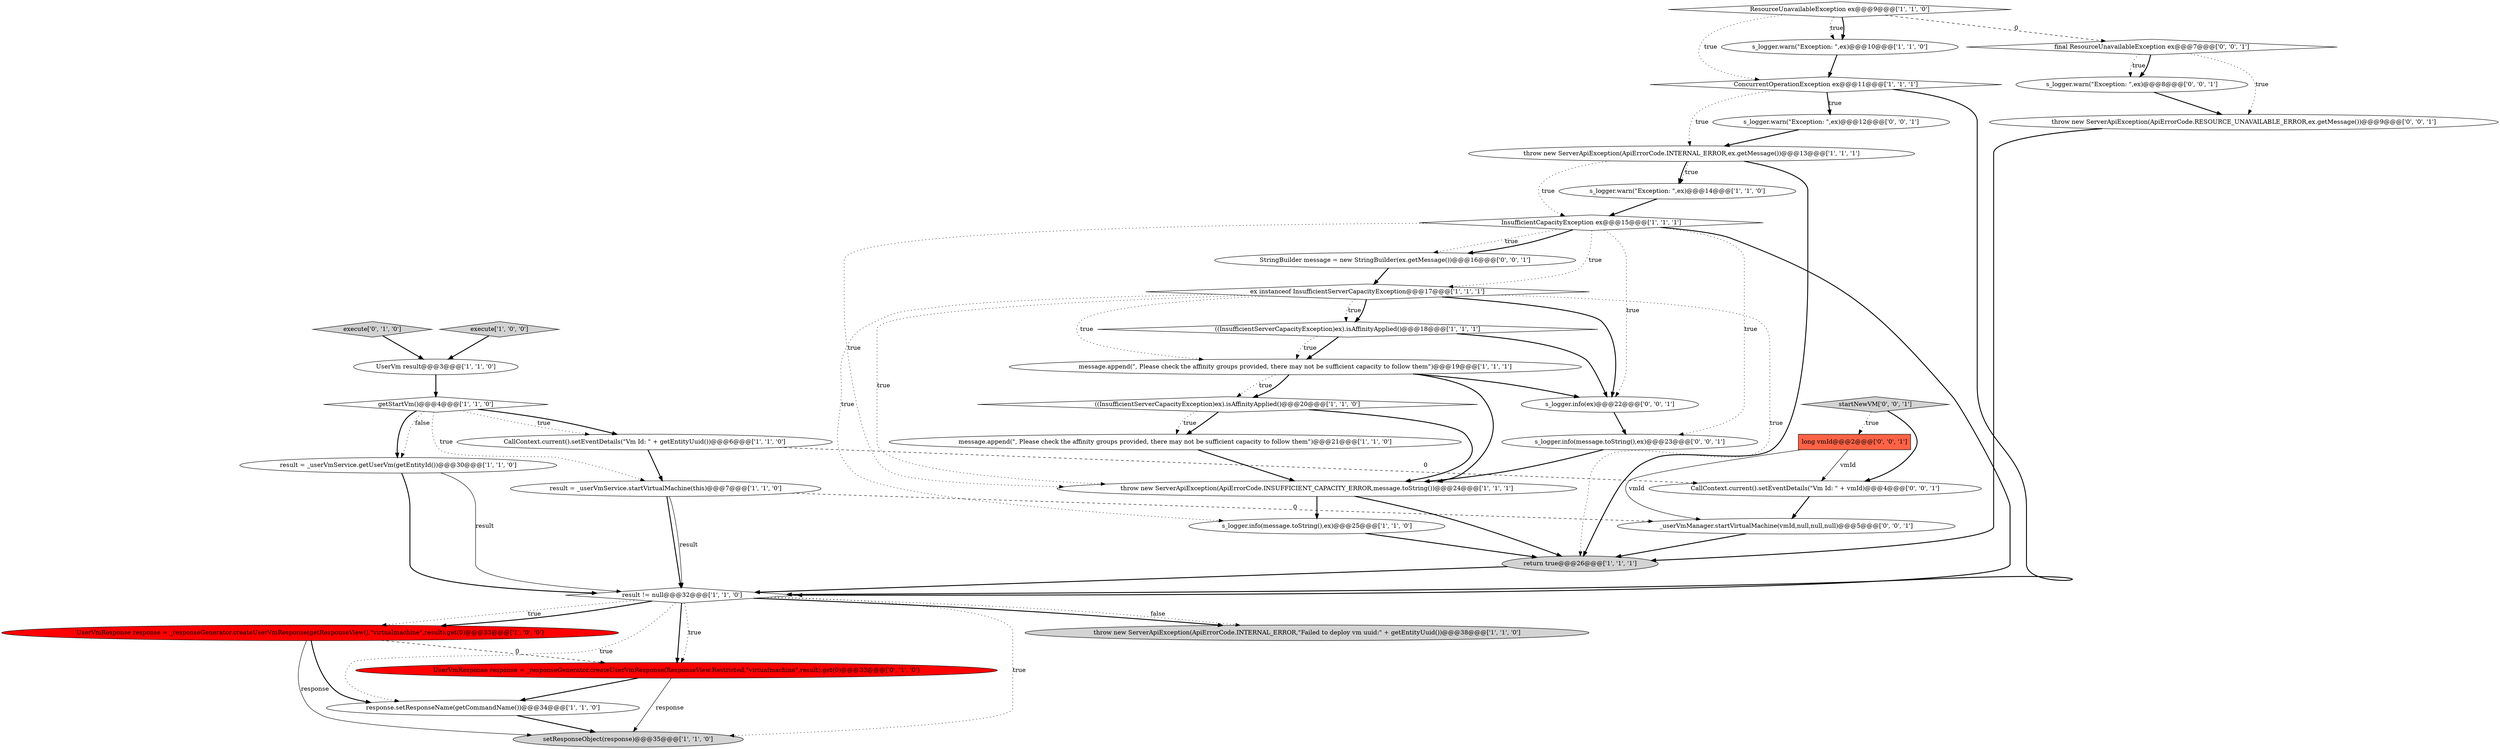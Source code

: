 digraph {
5 [style = filled, label = "((InsufficientServerCapacityException)ex).isAffinityApplied()@@@18@@@['1', '1', '1']", fillcolor = white, shape = diamond image = "AAA0AAABBB1BBB"];
12 [style = filled, label = "response.setResponseName(getCommandName())@@@34@@@['1', '1', '0']", fillcolor = white, shape = ellipse image = "AAA0AAABBB1BBB"];
13 [style = filled, label = "getStartVm()@@@4@@@['1', '1', '0']", fillcolor = white, shape = diamond image = "AAA0AAABBB1BBB"];
15 [style = filled, label = "ex instanceof InsufficientServerCapacityException@@@17@@@['1', '1', '1']", fillcolor = white, shape = diamond image = "AAA0AAABBB1BBB"];
30 [style = filled, label = "s_logger.info(message.toString(),ex)@@@23@@@['0', '0', '1']", fillcolor = white, shape = ellipse image = "AAA0AAABBB3BBB"];
36 [style = filled, label = "CallContext.current().setEventDetails(\"Vm Id: \" + vmId)@@@4@@@['0', '0', '1']", fillcolor = white, shape = ellipse image = "AAA0AAABBB3BBB"];
25 [style = filled, label = "execute['0', '1', '0']", fillcolor = lightgray, shape = diamond image = "AAA0AAABBB2BBB"];
22 [style = filled, label = "s_logger.info(message.toString(),ex)@@@25@@@['1', '1', '0']", fillcolor = white, shape = ellipse image = "AAA0AAABBB1BBB"];
11 [style = filled, label = "UserVmResponse response = _responseGenerator.createUserVmResponse(getResponseView(),\"virtualmachine\",result).get(0)@@@33@@@['1', '0', '0']", fillcolor = red, shape = ellipse image = "AAA1AAABBB1BBB"];
2 [style = filled, label = "result != null@@@32@@@['1', '1', '0']", fillcolor = white, shape = diamond image = "AAA0AAABBB1BBB"];
10 [style = filled, label = "message.append(\", Please check the affinity groups provided, there may not be sufficient capacity to follow them\")@@@19@@@['1', '1', '1']", fillcolor = white, shape = ellipse image = "AAA0AAABBB1BBB"];
31 [style = filled, label = "s_logger.warn(\"Exception: \",ex)@@@12@@@['0', '0', '1']", fillcolor = white, shape = ellipse image = "AAA0AAABBB3BBB"];
19 [style = filled, label = "ConcurrentOperationException ex@@@11@@@['1', '1', '1']", fillcolor = white, shape = diamond image = "AAA0AAABBB1BBB"];
29 [style = filled, label = "s_logger.warn(\"Exception: \",ex)@@@8@@@['0', '0', '1']", fillcolor = white, shape = ellipse image = "AAA0AAABBB3BBB"];
35 [style = filled, label = "final ResourceUnavailableException ex@@@7@@@['0', '0', '1']", fillcolor = white, shape = diamond image = "AAA0AAABBB3BBB"];
7 [style = filled, label = "execute['1', '0', '0']", fillcolor = lightgray, shape = diamond image = "AAA0AAABBB1BBB"];
17 [style = filled, label = "setResponseObject(response)@@@35@@@['1', '1', '0']", fillcolor = lightgray, shape = ellipse image = "AAA0AAABBB1BBB"];
16 [style = filled, label = "result = _userVmService.getUserVm(getEntityId())@@@30@@@['1', '1', '0']", fillcolor = white, shape = ellipse image = "AAA0AAABBB1BBB"];
6 [style = filled, label = "s_logger.warn(\"Exception: \",ex)@@@10@@@['1', '1', '0']", fillcolor = white, shape = ellipse image = "AAA0AAABBB1BBB"];
37 [style = filled, label = "StringBuilder message = new StringBuilder(ex.getMessage())@@@16@@@['0', '0', '1']", fillcolor = white, shape = ellipse image = "AAA0AAABBB3BBB"];
20 [style = filled, label = "throw new ServerApiException(ApiErrorCode.INSUFFICIENT_CAPACITY_ERROR,message.toString())@@@24@@@['1', '1', '1']", fillcolor = white, shape = ellipse image = "AAA0AAABBB1BBB"];
21 [style = filled, label = "result = _userVmService.startVirtualMachine(this)@@@7@@@['1', '1', '0']", fillcolor = white, shape = ellipse image = "AAA0AAABBB1BBB"];
28 [style = filled, label = "s_logger.info(ex)@@@22@@@['0', '0', '1']", fillcolor = white, shape = ellipse image = "AAA0AAABBB3BBB"];
24 [style = filled, label = "ResourceUnavailableException ex@@@9@@@['1', '1', '0']", fillcolor = white, shape = diamond image = "AAA0AAABBB1BBB"];
23 [style = filled, label = "throw new ServerApiException(ApiErrorCode.INTERNAL_ERROR,\"Failed to deploy vm uuid:\" + getEntityUuid())@@@38@@@['1', '1', '0']", fillcolor = lightgray, shape = ellipse image = "AAA0AAABBB1BBB"];
34 [style = filled, label = "startNewVM['0', '0', '1']", fillcolor = lightgray, shape = diamond image = "AAA0AAABBB3BBB"];
1 [style = filled, label = "UserVm result@@@3@@@['1', '1', '0']", fillcolor = white, shape = ellipse image = "AAA0AAABBB1BBB"];
9 [style = filled, label = "InsufficientCapacityException ex@@@15@@@['1', '1', '1']", fillcolor = white, shape = diamond image = "AAA0AAABBB1BBB"];
8 [style = filled, label = "s_logger.warn(\"Exception: \",ex)@@@14@@@['1', '1', '0']", fillcolor = white, shape = ellipse image = "AAA0AAABBB1BBB"];
0 [style = filled, label = "return true@@@26@@@['1', '1', '1']", fillcolor = lightgray, shape = ellipse image = "AAA0AAABBB1BBB"];
33 [style = filled, label = "_userVmManager.startVirtualMachine(vmId,null,null,null)@@@5@@@['0', '0', '1']", fillcolor = white, shape = ellipse image = "AAA0AAABBB3BBB"];
4 [style = filled, label = "((InsufficientServerCapacityException)ex).isAffinityApplied()@@@20@@@['1', '1', '0']", fillcolor = white, shape = diamond image = "AAA0AAABBB1BBB"];
27 [style = filled, label = "long vmId@@@2@@@['0', '0', '1']", fillcolor = tomato, shape = box image = "AAA0AAABBB3BBB"];
32 [style = filled, label = "throw new ServerApiException(ApiErrorCode.RESOURCE_UNAVAILABLE_ERROR,ex.getMessage())@@@9@@@['0', '0', '1']", fillcolor = white, shape = ellipse image = "AAA0AAABBB3BBB"];
18 [style = filled, label = "throw new ServerApiException(ApiErrorCode.INTERNAL_ERROR,ex.getMessage())@@@13@@@['1', '1', '1']", fillcolor = white, shape = ellipse image = "AAA0AAABBB1BBB"];
3 [style = filled, label = "message.append(\", Please check the affinity groups provided, there may not be sufficient capacity to follow them\")@@@21@@@['1', '1', '0']", fillcolor = white, shape = ellipse image = "AAA0AAABBB1BBB"];
26 [style = filled, label = "UserVmResponse response = _responseGenerator.createUserVmResponse(ResponseView.Restricted,\"virtualmachine\",result).get(0)@@@33@@@['0', '1', '0']", fillcolor = red, shape = ellipse image = "AAA1AAABBB2BBB"];
14 [style = filled, label = "CallContext.current().setEventDetails(\"Vm Id: \" + getEntityUuid())@@@6@@@['1', '1', '0']", fillcolor = white, shape = ellipse image = "AAA0AAABBB1BBB"];
24->6 [style = dotted, label="true"];
2->26 [style = bold, label=""];
25->1 [style = bold, label=""];
30->20 [style = bold, label=""];
32->0 [style = bold, label=""];
20->0 [style = bold, label=""];
15->20 [style = dotted, label="true"];
9->37 [style = dotted, label="true"];
37->15 [style = bold, label=""];
5->28 [style = bold, label=""];
36->33 [style = bold, label=""];
1->13 [style = bold, label=""];
21->2 [style = solid, label="result"];
9->37 [style = bold, label=""];
21->2 [style = bold, label=""];
2->11 [style = dotted, label="true"];
33->0 [style = bold, label=""];
2->23 [style = bold, label=""];
26->12 [style = bold, label=""];
34->27 [style = dotted, label="true"];
22->0 [style = bold, label=""];
13->21 [style = dotted, label="true"];
9->15 [style = dotted, label="true"];
10->4 [style = dotted, label="true"];
13->14 [style = bold, label=""];
18->0 [style = bold, label=""];
9->28 [style = dotted, label="true"];
5->10 [style = bold, label=""];
4->3 [style = bold, label=""];
7->1 [style = bold, label=""];
27->36 [style = solid, label="vmId"];
28->30 [style = bold, label=""];
9->2 [style = bold, label=""];
15->10 [style = dotted, label="true"];
11->12 [style = bold, label=""];
18->8 [style = dotted, label="true"];
19->2 [style = bold, label=""];
13->16 [style = bold, label=""];
29->32 [style = bold, label=""];
34->36 [style = bold, label=""];
2->12 [style = dotted, label="true"];
24->19 [style = dotted, label="true"];
14->21 [style = bold, label=""];
27->33 [style = solid, label="vmId"];
15->5 [style = dotted, label="true"];
35->29 [style = dotted, label="true"];
2->23 [style = dotted, label="false"];
35->29 [style = bold, label=""];
5->10 [style = dotted, label="true"];
11->26 [style = dashed, label="0"];
12->17 [style = bold, label=""];
19->18 [style = dotted, label="true"];
15->0 [style = dotted, label="true"];
4->3 [style = dotted, label="true"];
15->28 [style = bold, label=""];
18->9 [style = dotted, label="true"];
9->20 [style = dotted, label="true"];
4->20 [style = bold, label=""];
2->26 [style = dotted, label="true"];
18->8 [style = bold, label=""];
13->14 [style = dotted, label="true"];
9->30 [style = dotted, label="true"];
2->11 [style = bold, label=""];
19->31 [style = dotted, label="true"];
16->2 [style = solid, label="result"];
10->20 [style = bold, label=""];
10->28 [style = bold, label=""];
19->31 [style = bold, label=""];
2->17 [style = dotted, label="true"];
0->2 [style = bold, label=""];
31->18 [style = bold, label=""];
15->22 [style = dotted, label="true"];
26->17 [style = solid, label="response"];
6->19 [style = bold, label=""];
16->2 [style = bold, label=""];
14->36 [style = dashed, label="0"];
15->5 [style = bold, label=""];
20->22 [style = bold, label=""];
3->20 [style = bold, label=""];
21->33 [style = dashed, label="0"];
24->35 [style = dashed, label="0"];
13->16 [style = dotted, label="false"];
8->9 [style = bold, label=""];
10->4 [style = bold, label=""];
11->17 [style = solid, label="response"];
24->6 [style = bold, label=""];
35->32 [style = dotted, label="true"];
}
